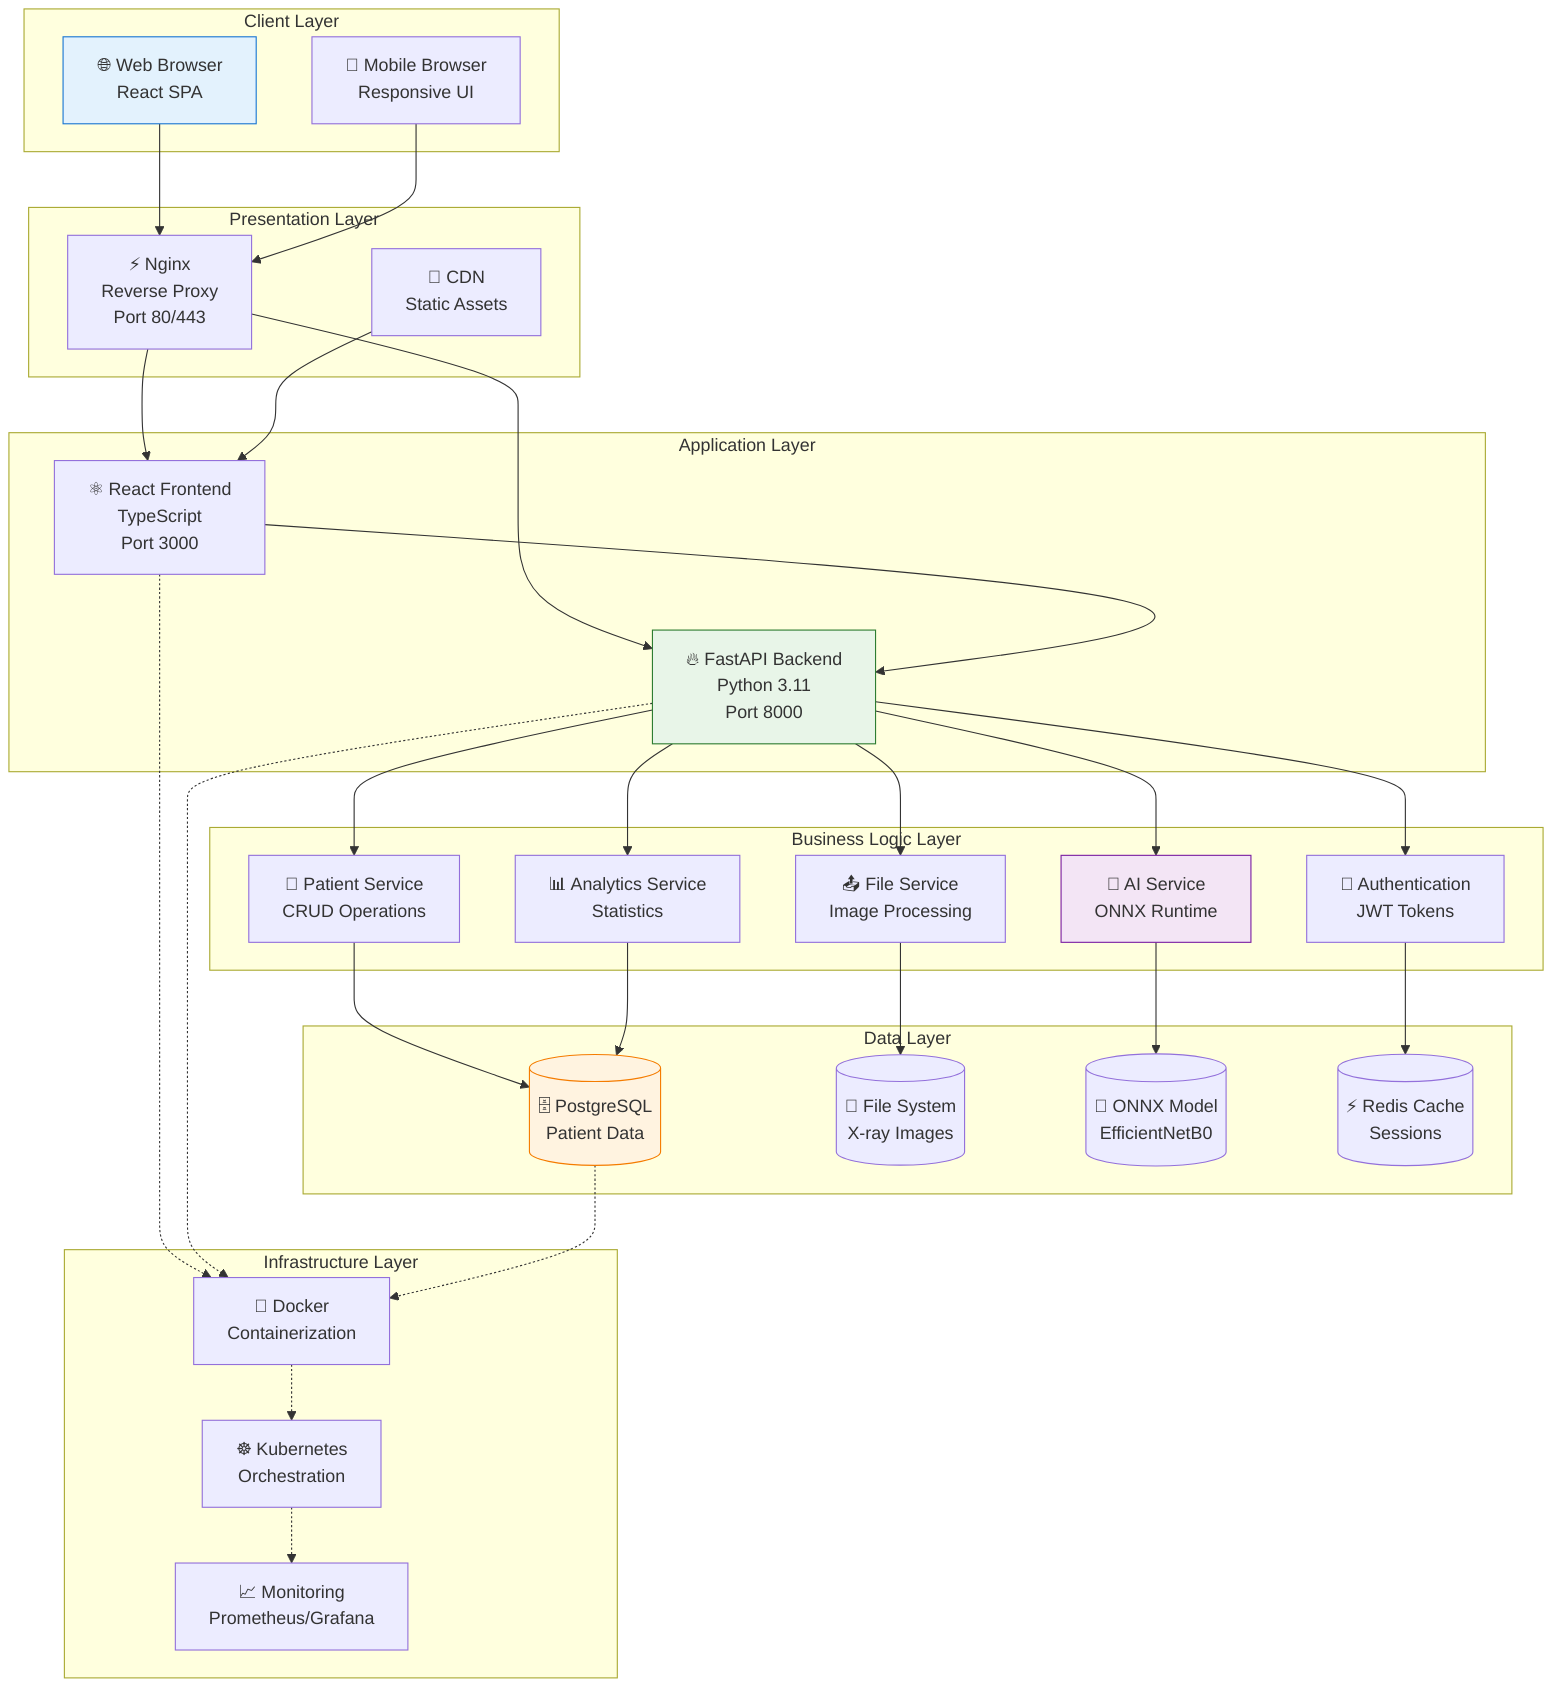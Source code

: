 graph TB
    subgraph "Client Layer"
        WEB[🌐 Web Browser<br/>React SPA]
        MOB[📱 Mobile Browser<br/>Responsive UI]
    end

    subgraph "Presentation Layer"
        NGINX[⚡ Nginx<br/>Reverse Proxy<br/>Port 80/443]
        CDN[🚀 CDN<br/>Static Assets]
    end

    subgraph "Application Layer"
        REACT[⚛️ React Frontend<br/>TypeScript<br/>Port 3000]
        API[🔥 FastAPI Backend<br/>Python 3.11<br/>Port 8000]
    end

    subgraph "Business Logic Layer"
        AUTH[🔐 Authentication<br/>JWT Tokens]
        PATIENT[👥 Patient Service<br/>CRUD Operations]
        AI[🤖 AI Service<br/>ONNX Runtime]
        UPLOAD[📤 File Service<br/>Image Processing]
        STATS[📊 Analytics Service<br/>Statistics]
    end

    subgraph "Data Layer"
        DB[(🗄️ PostgreSQL<br/>Patient Data)]
        FILES[(📁 File System<br/>X-ray Images)]
        MODEL[(🧠 ONNX Model<br/>EfficientNetB0)]
        CACHE[(⚡ Redis Cache<br/>Sessions)]
    end

    subgraph "Infrastructure Layer"
        DOCKER[🐳 Docker<br/>Containerization]
        K8S[☸️ Kubernetes<br/>Orchestration]
        MONITOR[📈 Monitoring<br/>Prometheus/Grafana]
    end

    %% Client connections
    WEB --> NGINX
    MOB --> NGINX

    %% Proxy routing
    NGINX --> REACT
    NGINX --> API
    CDN --> REACT

    %% Application services
    REACT --> API
    API --> AUTH
    API --> PATIENT
    API --> AI
    API --> UPLOAD
    API --> STATS

    %% Data connections
    PATIENT --> DB
    AI --> MODEL
    UPLOAD --> FILES
    STATS --> DB
    AUTH --> CACHE

    %% Infrastructure
    REACT -.-> DOCKER
    API -.-> DOCKER
    DB -.-> DOCKER
    DOCKER -.-> K8S
    K8S -.-> MONITOR

    style WEB fill:#e3f2fd,stroke:#1976d2
    style API fill:#e8f5e8,stroke:#2e7d32
    style DB fill:#fff3e0,stroke:#f57c00
    style AI fill:#f3e5f5,stroke:#7b1fa2